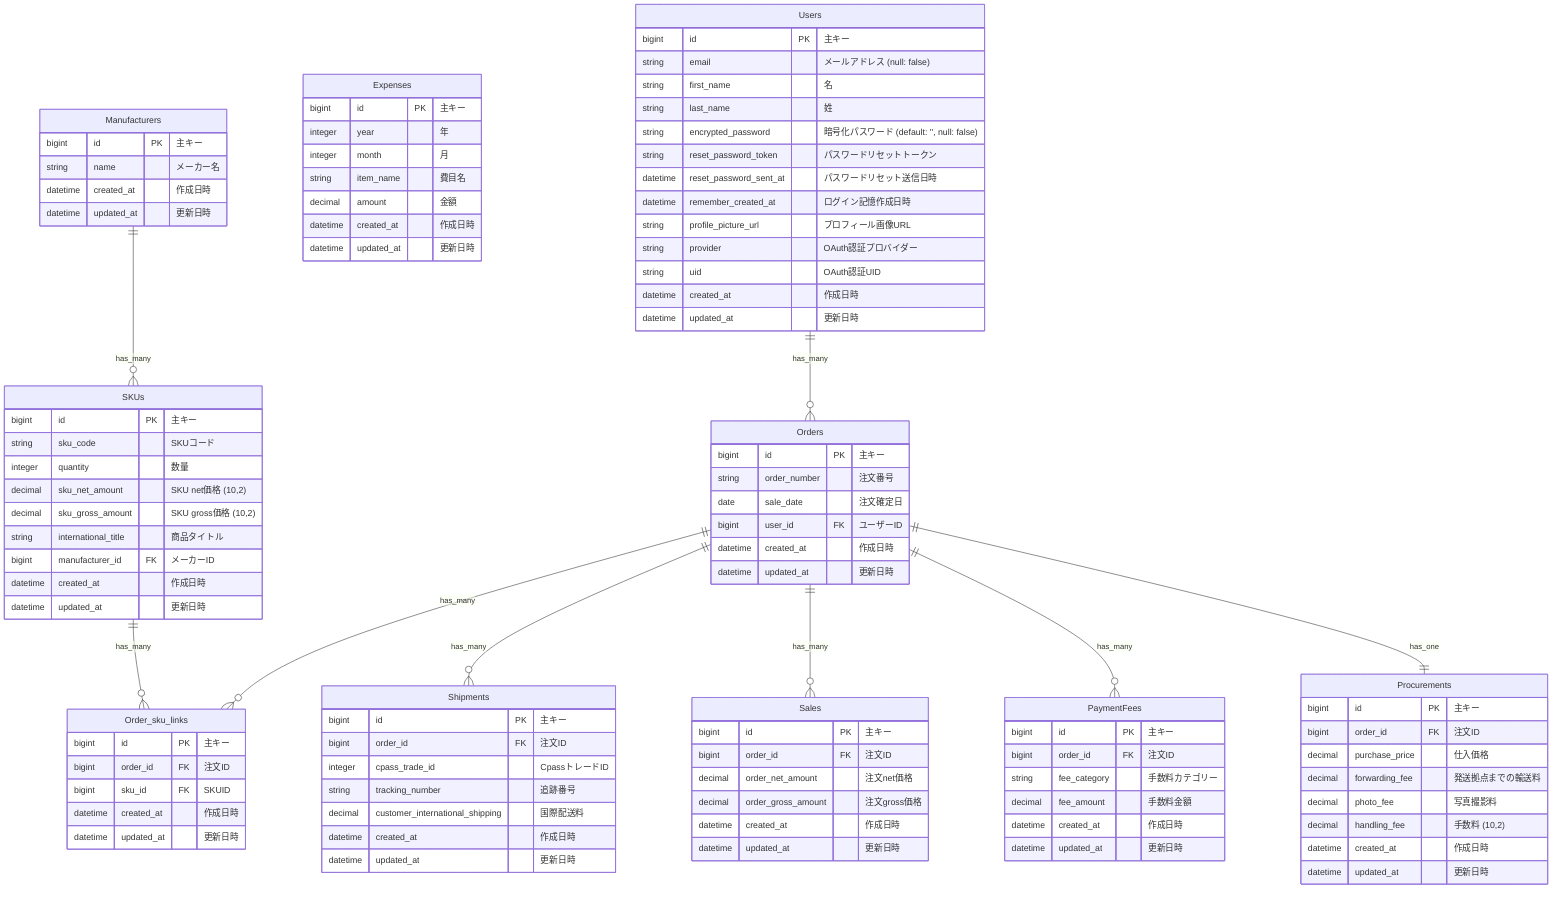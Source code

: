 erDiagram
    Orders {
        bigint id PK "主キー"
        string order_number "注文番号"
        date sale_date "注文確定日"
        bigint user_id FK "ユーザーID"
        datetime created_at "作成日時"
        datetime updated_at "更新日時"
    }

    Order_sku_links {
        bigint id PK "主キー"
        bigint order_id FK "注文ID"
        bigint sku_id FK "SKUID"
        datetime created_at "作成日時"
        datetime updated_at "更新日時"
    }

    SKUs {
        bigint id PK "主キー"
        string sku_code "SKUコード"
        integer quantity "数量"
        decimal sku_net_amount "SKU net価格 (10,2)"
        decimal sku_gross_amount "SKU gross価格 (10,2)"
        string international_title "商品タイトル"
        bigint manufacturer_id FK "メーカーID"
        datetime created_at "作成日時"
        datetime updated_at "更新日時"
    }

    Manufacturers {
        bigint id PK "主キー"
        string name "メーカー名"
        datetime created_at "作成日時"
        datetime updated_at "更新日時"
    }

    Shipments {
        bigint id PK "主キー"
        bigint order_id FK "注文ID"
        integer cpass_trade_id "CpassトレードID"
        string tracking_number "追跡番号"
        decimal customer_international_shipping "国際配送料"
        datetime created_at "作成日時"
        datetime updated_at "更新日時"
    }

    Procurements {
        bigint id PK "主キー"
        bigint order_id FK "注文ID"
        decimal purchase_price "仕入価格"
        decimal forwarding_fee "発送拠点までの輸送料"
        decimal photo_fee "写真撮影料"
        decimal handling_fee "手数料 (10,2)"
        datetime created_at "作成日時"
        datetime updated_at "更新日時"
    }

    Sales {
        bigint id PK "主キー"
        bigint order_id FK "注文ID"
        decimal order_net_amount "注文net価格"
        decimal order_gross_amount "注文gross価格"
        datetime created_at "作成日時"
        datetime updated_at "更新日時"
    }

    PaymentFees {
        bigint id PK "主キー"
        bigint order_id FK "注文ID"
        string fee_category "手数料カテゴリー"
        decimal fee_amount "手数料金額"
        datetime created_at "作成日時"
        datetime updated_at "更新日時"
    }

    Expenses {
        bigint id PK "主キー"
        integer year "年"
        integer month "月"
        string item_name "費目名"
        decimal amount "金額"
        datetime created_at "作成日時"
        datetime updated_at "更新日時"
    }

    Users {
        bigint id PK "主キー"
        string email "メールアドレス (null: false)"
        string first_name "名"
        string last_name "姓"
        string encrypted_password "暗号化パスワード (default: '', null: false)"
        string reset_password_token "パスワードリセットトークン"
        datetime reset_password_sent_at "パスワードリセット送信日時"
        datetime remember_created_at "ログイン記憶作成日時"
        string profile_picture_url "プロフィール画像URL"
        string provider "OAuth認証プロバイダー"
        string uid "OAuth認証UID"
        datetime created_at "作成日時"
        datetime updated_at "更新日時"
    }

    Orders ||--o{ Order_sku_links : "has_many"
    SKUs ||--o{ Order_sku_links : "has_many"
    Orders ||--o{ Shipments : "has_many"
    Orders ||--o{ Sales : "has_many"
    Orders ||--o{ PaymentFees : "has_many"
    Orders ||--|| Procurements : "has_one"
    Manufacturers ||--o{ SKUs : "has_many"
    Users ||--o{ Orders : "has_many"